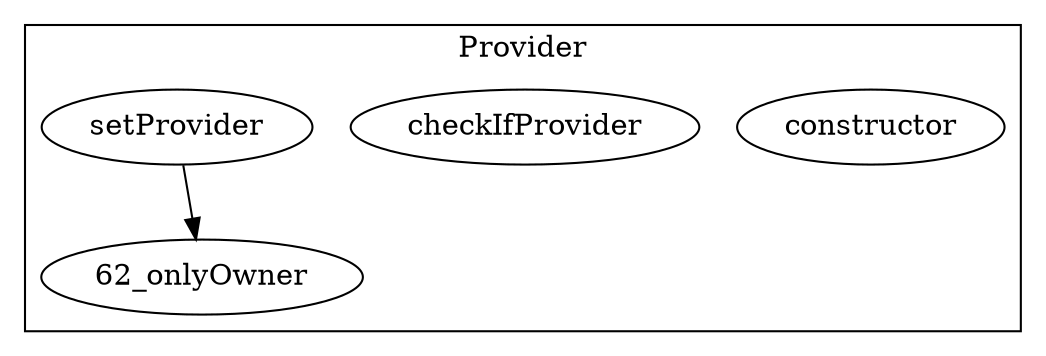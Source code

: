 strict digraph {
subgraph cluster_62_Provider {
label = "Provider"
"62_constructor" [label="constructor"]
"62_checkIfProvider" [label="checkIfProvider"]
"62_setProvider" [label="setProvider"]
"62_setProvider" -> "62_onlyOwner"
}subgraph cluster_solidity {
label = "[Solidity]"
}
}